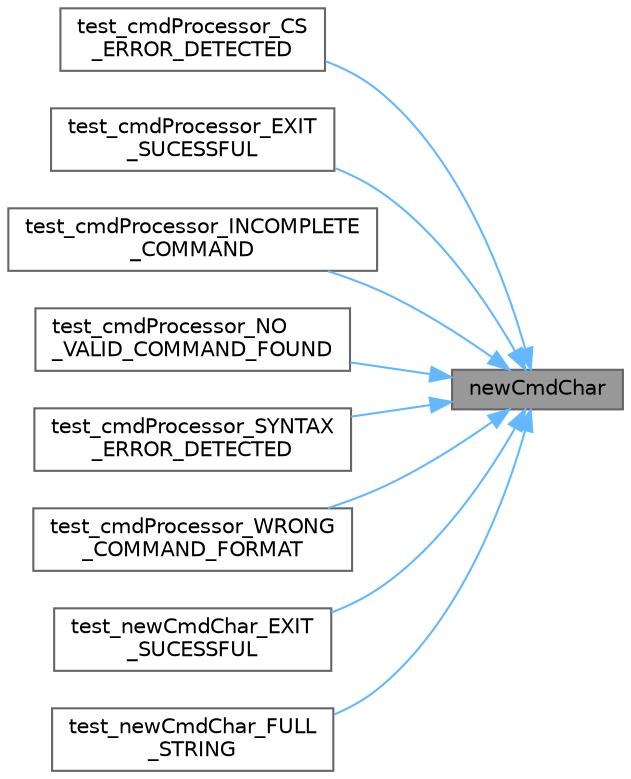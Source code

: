 digraph "newCmdChar"
{
 // LATEX_PDF_SIZE
  bgcolor="transparent";
  edge [fontname=Helvetica,fontsize=10,labelfontname=Helvetica,labelfontsize=10];
  node [fontname=Helvetica,fontsize=10,shape=box,height=0.2,width=0.4];
  rankdir="RL";
  Node1 [label="newCmdChar",height=0.2,width=0.4,color="gray40", fillcolor="grey60", style="filled", fontcolor="black",tooltip="Adds a char to the cmd string"];
  Node1 -> Node2 [dir="back",color="steelblue1",style="solid"];
  Node2 [label="test_cmdProcessor_CS\l_ERROR_DETECTED",height=0.2,width=0.4,color="grey40", fillcolor="white", style="filled",URL="$testcmdproc_8c.html#ae440884aba132b4cd2f618ab948beff5",tooltip=" "];
  Node1 -> Node3 [dir="back",color="steelblue1",style="solid"];
  Node3 [label="test_cmdProcessor_EXIT\l_SUCESSFUL",height=0.2,width=0.4,color="grey40", fillcolor="white", style="filled",URL="$testcmdproc_8c.html#aebf968320d9978fd88988f7030fef662",tooltip=" "];
  Node1 -> Node4 [dir="back",color="steelblue1",style="solid"];
  Node4 [label="test_cmdProcessor_INCOMPLETE\l_COMMAND",height=0.2,width=0.4,color="grey40", fillcolor="white", style="filled",URL="$testcmdproc_8c.html#a445ede505c71cab4a42e3d5d29b48a49",tooltip=" "];
  Node1 -> Node5 [dir="back",color="steelblue1",style="solid"];
  Node5 [label="test_cmdProcessor_NO\l_VALID_COMMAND_FOUND",height=0.2,width=0.4,color="grey40", fillcolor="white", style="filled",URL="$testcmdproc_8c.html#adc5cc9d6b715c036b0706202abf576e4",tooltip=" "];
  Node1 -> Node6 [dir="back",color="steelblue1",style="solid"];
  Node6 [label="test_cmdProcessor_SYNTAX\l_ERROR_DETECTED",height=0.2,width=0.4,color="grey40", fillcolor="white", style="filled",URL="$testcmdproc_8c.html#a73ac4d71da96dcac82e8b5e5b8cddb99",tooltip=" "];
  Node1 -> Node7 [dir="back",color="steelblue1",style="solid"];
  Node7 [label="test_cmdProcessor_WRONG\l_COMMAND_FORMAT",height=0.2,width=0.4,color="grey40", fillcolor="white", style="filled",URL="$testcmdproc_8c.html#a8a9f347da71363adda610f8099dd0796",tooltip=" "];
  Node1 -> Node8 [dir="back",color="steelblue1",style="solid"];
  Node8 [label="test_newCmdChar_EXIT\l_SUCESSFUL",height=0.2,width=0.4,color="grey40", fillcolor="white", style="filled",URL="$testcmdproc_8c.html#a7df507aca41fb178e5014ddebfe631c3",tooltip=" "];
  Node1 -> Node9 [dir="back",color="steelblue1",style="solid"];
  Node9 [label="test_newCmdChar_FULL\l_STRING",height=0.2,width=0.4,color="grey40", fillcolor="white", style="filled",URL="$testcmdproc_8c.html#aca256473ec6037ed94dd8042e14b2c94",tooltip=" "];
}
